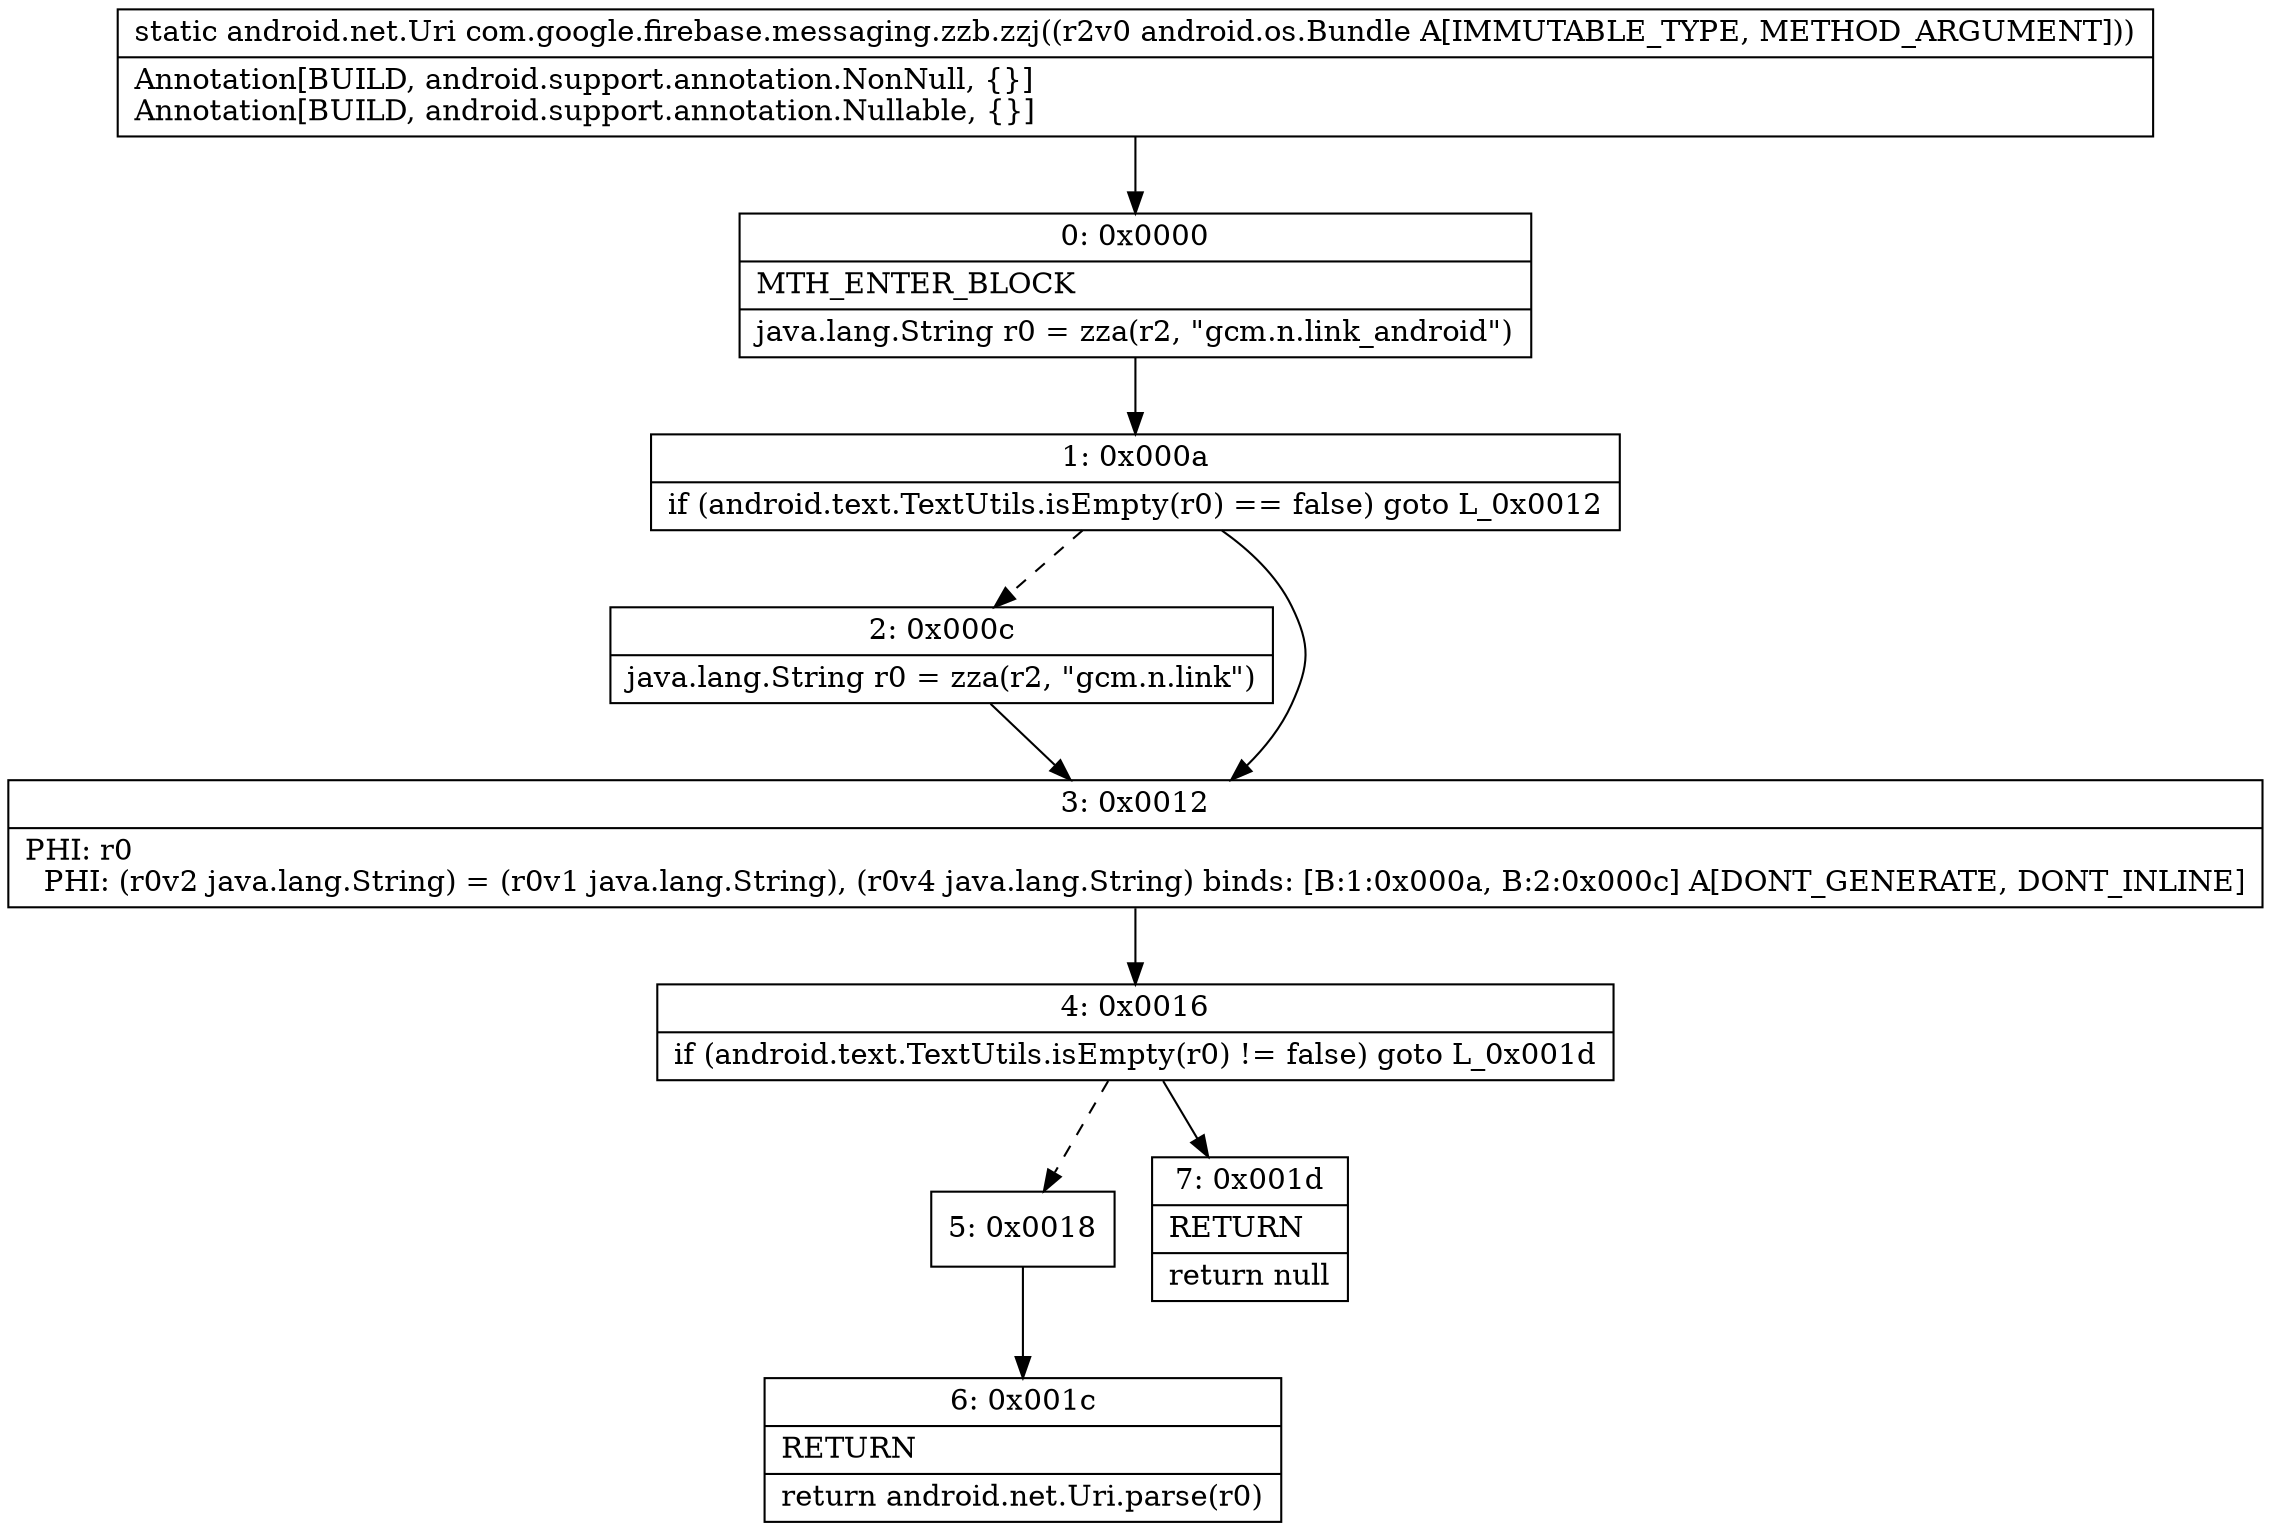digraph "CFG forcom.google.firebase.messaging.zzb.zzj(Landroid\/os\/Bundle;)Landroid\/net\/Uri;" {
Node_0 [shape=record,label="{0\:\ 0x0000|MTH_ENTER_BLOCK\l|java.lang.String r0 = zza(r2, \"gcm.n.link_android\")\l}"];
Node_1 [shape=record,label="{1\:\ 0x000a|if (android.text.TextUtils.isEmpty(r0) == false) goto L_0x0012\l}"];
Node_2 [shape=record,label="{2\:\ 0x000c|java.lang.String r0 = zza(r2, \"gcm.n.link\")\l}"];
Node_3 [shape=record,label="{3\:\ 0x0012|PHI: r0 \l  PHI: (r0v2 java.lang.String) = (r0v1 java.lang.String), (r0v4 java.lang.String) binds: [B:1:0x000a, B:2:0x000c] A[DONT_GENERATE, DONT_INLINE]\l}"];
Node_4 [shape=record,label="{4\:\ 0x0016|if (android.text.TextUtils.isEmpty(r0) != false) goto L_0x001d\l}"];
Node_5 [shape=record,label="{5\:\ 0x0018}"];
Node_6 [shape=record,label="{6\:\ 0x001c|RETURN\l|return android.net.Uri.parse(r0)\l}"];
Node_7 [shape=record,label="{7\:\ 0x001d|RETURN\l|return null\l}"];
MethodNode[shape=record,label="{static android.net.Uri com.google.firebase.messaging.zzb.zzj((r2v0 android.os.Bundle A[IMMUTABLE_TYPE, METHOD_ARGUMENT]))  | Annotation[BUILD, android.support.annotation.NonNull, \{\}]\lAnnotation[BUILD, android.support.annotation.Nullable, \{\}]\l}"];
MethodNode -> Node_0;
Node_0 -> Node_1;
Node_1 -> Node_2[style=dashed];
Node_1 -> Node_3;
Node_2 -> Node_3;
Node_3 -> Node_4;
Node_4 -> Node_5[style=dashed];
Node_4 -> Node_7;
Node_5 -> Node_6;
}

